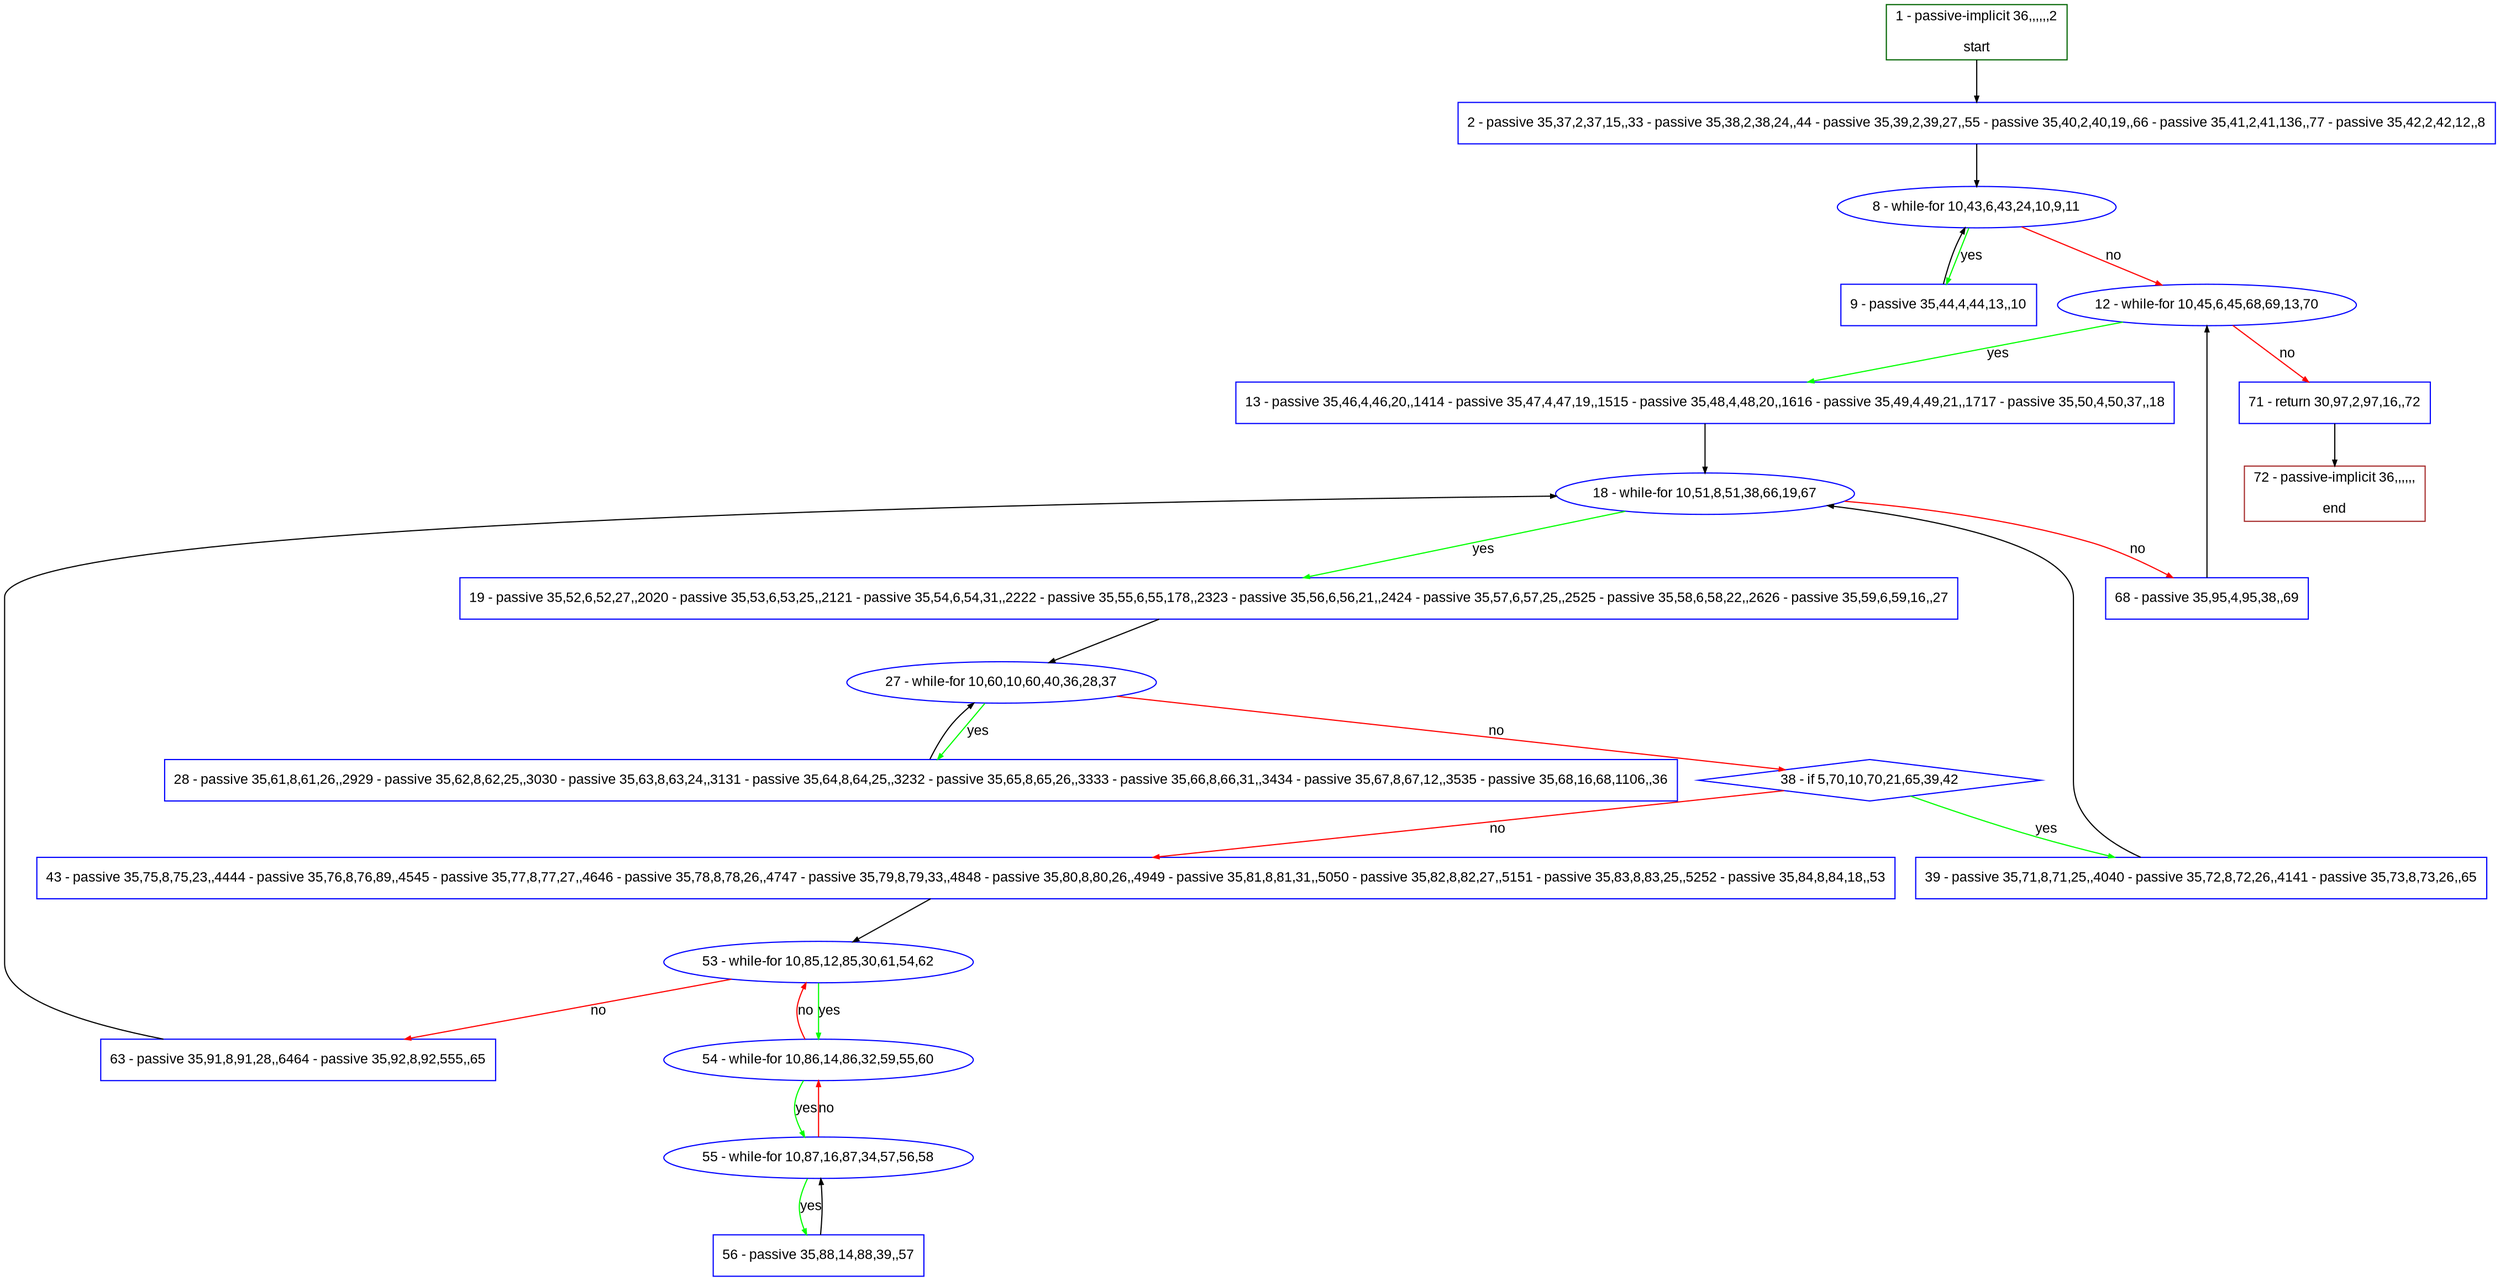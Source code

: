digraph "" {
  graph [pack="true", label="", fontsize="12", packmode="clust", fontname="Arial", fillcolor="#FFFFCC", bgcolor="white", style="rounded,filled", compound="true"];
  node [node_initialized="no", label="", color="grey", fontsize="12", fillcolor="white", fontname="Arial", style="filled", shape="rectangle", compound="true", fixedsize="false"];
  edge [fontcolor="black", arrowhead="normal", arrowtail="none", arrowsize="0.5", ltail="", label="", color="black", fontsize="12", lhead="", fontname="Arial", dir="forward", compound="true"];
  __N1 [label="2 - passive 35,37,2,37,15,,33 - passive 35,38,2,38,24,,44 - passive 35,39,2,39,27,,55 - passive 35,40,2,40,19,,66 - passive 35,41,2,41,136,,77 - passive 35,42,2,42,12,,8", color="#0000ff", fillcolor="#ffffff", style="filled", shape="box"];
  __N2 [label="1 - passive-implicit 36,,,,,,2\n\nstart", color="#006400", fillcolor="#ffffff", style="filled", shape="box"];
  __N3 [label="8 - while-for 10,43,6,43,24,10,9,11", color="#0000ff", fillcolor="#ffffff", style="filled", shape="oval"];
  __N4 [label="9 - passive 35,44,4,44,13,,10", color="#0000ff", fillcolor="#ffffff", style="filled", shape="box"];
  __N5 [label="12 - while-for 10,45,6,45,68,69,13,70", color="#0000ff", fillcolor="#ffffff", style="filled", shape="oval"];
  __N6 [label="13 - passive 35,46,4,46,20,,1414 - passive 35,47,4,47,19,,1515 - passive 35,48,4,48,20,,1616 - passive 35,49,4,49,21,,1717 - passive 35,50,4,50,37,,18", color="#0000ff", fillcolor="#ffffff", style="filled", shape="box"];
  __N7 [label="71 - return 30,97,2,97,16,,72", color="#0000ff", fillcolor="#ffffff", style="filled", shape="box"];
  __N8 [label="18 - while-for 10,51,8,51,38,66,19,67", color="#0000ff", fillcolor="#ffffff", style="filled", shape="oval"];
  __N9 [label="19 - passive 35,52,6,52,27,,2020 - passive 35,53,6,53,25,,2121 - passive 35,54,6,54,31,,2222 - passive 35,55,6,55,178,,2323 - passive 35,56,6,56,21,,2424 - passive 35,57,6,57,25,,2525 - passive 35,58,6,58,22,,2626 - passive 35,59,6,59,16,,27", color="#0000ff", fillcolor="#ffffff", style="filled", shape="box"];
  __N10 [label="68 - passive 35,95,4,95,38,,69", color="#0000ff", fillcolor="#ffffff", style="filled", shape="box"];
  __N11 [label="27 - while-for 10,60,10,60,40,36,28,37", color="#0000ff", fillcolor="#ffffff", style="filled", shape="oval"];
  __N12 [label="28 - passive 35,61,8,61,26,,2929 - passive 35,62,8,62,25,,3030 - passive 35,63,8,63,24,,3131 - passive 35,64,8,64,25,,3232 - passive 35,65,8,65,26,,3333 - passive 35,66,8,66,31,,3434 - passive 35,67,8,67,12,,3535 - passive 35,68,16,68,1106,,36", color="#0000ff", fillcolor="#ffffff", style="filled", shape="box"];
  __N13 [label="38 - if 5,70,10,70,21,65,39,42", color="#0000ff", fillcolor="#ffffff", style="filled", shape="diamond"];
  __N14 [label="39 - passive 35,71,8,71,25,,4040 - passive 35,72,8,72,26,,4141 - passive 35,73,8,73,26,,65", color="#0000ff", fillcolor="#ffffff", style="filled", shape="box"];
  __N15 [label="43 - passive 35,75,8,75,23,,4444 - passive 35,76,8,76,89,,4545 - passive 35,77,8,77,27,,4646 - passive 35,78,8,78,26,,4747 - passive 35,79,8,79,33,,4848 - passive 35,80,8,80,26,,4949 - passive 35,81,8,81,31,,5050 - passive 35,82,8,82,27,,5151 - passive 35,83,8,83,25,,5252 - passive 35,84,8,84,18,,53", color="#0000ff", fillcolor="#ffffff", style="filled", shape="box"];
  __N16 [label="53 - while-for 10,85,12,85,30,61,54,62", color="#0000ff", fillcolor="#ffffff", style="filled", shape="oval"];
  __N17 [label="54 - while-for 10,86,14,86,32,59,55,60", color="#0000ff", fillcolor="#ffffff", style="filled", shape="oval"];
  __N18 [label="63 - passive 35,91,8,91,28,,6464 - passive 35,92,8,92,555,,65", color="#0000ff", fillcolor="#ffffff", style="filled", shape="box"];
  __N19 [label="55 - while-for 10,87,16,87,34,57,56,58", color="#0000ff", fillcolor="#ffffff", style="filled", shape="oval"];
  __N20 [label="56 - passive 35,88,14,88,39,,57", color="#0000ff", fillcolor="#ffffff", style="filled", shape="box"];
  __N21 [label="72 - passive-implicit 36,,,,,,\n\nend", color="#a52a2a", fillcolor="#ffffff", style="filled", shape="box"];
  __N2 -> __N1 [arrowhead="normal", arrowtail="none", color="#000000", label="", dir="forward"];
  __N1 -> __N3 [arrowhead="normal", arrowtail="none", color="#000000", label="", dir="forward"];
  __N3 -> __N4 [arrowhead="normal", arrowtail="none", color="#00ff00", label="yes", dir="forward"];
  __N4 -> __N3 [arrowhead="normal", arrowtail="none", color="#000000", label="", dir="forward"];
  __N3 -> __N5 [arrowhead="normal", arrowtail="none", color="#ff0000", label="no", dir="forward"];
  __N5 -> __N6 [arrowhead="normal", arrowtail="none", color="#00ff00", label="yes", dir="forward"];
  __N5 -> __N7 [arrowhead="normal", arrowtail="none", color="#ff0000", label="no", dir="forward"];
  __N6 -> __N8 [arrowhead="normal", arrowtail="none", color="#000000", label="", dir="forward"];
  __N8 -> __N9 [arrowhead="normal", arrowtail="none", color="#00ff00", label="yes", dir="forward"];
  __N8 -> __N10 [arrowhead="normal", arrowtail="none", color="#ff0000", label="no", dir="forward"];
  __N9 -> __N11 [arrowhead="normal", arrowtail="none", color="#000000", label="", dir="forward"];
  __N11 -> __N12 [arrowhead="normal", arrowtail="none", color="#00ff00", label="yes", dir="forward"];
  __N12 -> __N11 [arrowhead="normal", arrowtail="none", color="#000000", label="", dir="forward"];
  __N11 -> __N13 [arrowhead="normal", arrowtail="none", color="#ff0000", label="no", dir="forward"];
  __N13 -> __N14 [arrowhead="normal", arrowtail="none", color="#00ff00", label="yes", dir="forward"];
  __N13 -> __N15 [arrowhead="normal", arrowtail="none", color="#ff0000", label="no", dir="forward"];
  __N14 -> __N8 [arrowhead="normal", arrowtail="none", color="#000000", label="", dir="forward"];
  __N15 -> __N16 [arrowhead="normal", arrowtail="none", color="#000000", label="", dir="forward"];
  __N16 -> __N17 [arrowhead="normal", arrowtail="none", color="#00ff00", label="yes", dir="forward"];
  __N17 -> __N16 [arrowhead="normal", arrowtail="none", color="#ff0000", label="no", dir="forward"];
  __N16 -> __N18 [arrowhead="normal", arrowtail="none", color="#ff0000", label="no", dir="forward"];
  __N17 -> __N19 [arrowhead="normal", arrowtail="none", color="#00ff00", label="yes", dir="forward"];
  __N19 -> __N17 [arrowhead="normal", arrowtail="none", color="#ff0000", label="no", dir="forward"];
  __N19 -> __N20 [arrowhead="normal", arrowtail="none", color="#00ff00", label="yes", dir="forward"];
  __N20 -> __N19 [arrowhead="normal", arrowtail="none", color="#000000", label="", dir="forward"];
  __N18 -> __N8 [arrowhead="normal", arrowtail="none", color="#000000", label="", dir="forward"];
  __N10 -> __N5 [arrowhead="normal", arrowtail="none", color="#000000", label="", dir="forward"];
  __N7 -> __N21 [arrowhead="normal", arrowtail="none", color="#000000", label="", dir="forward"];
}
